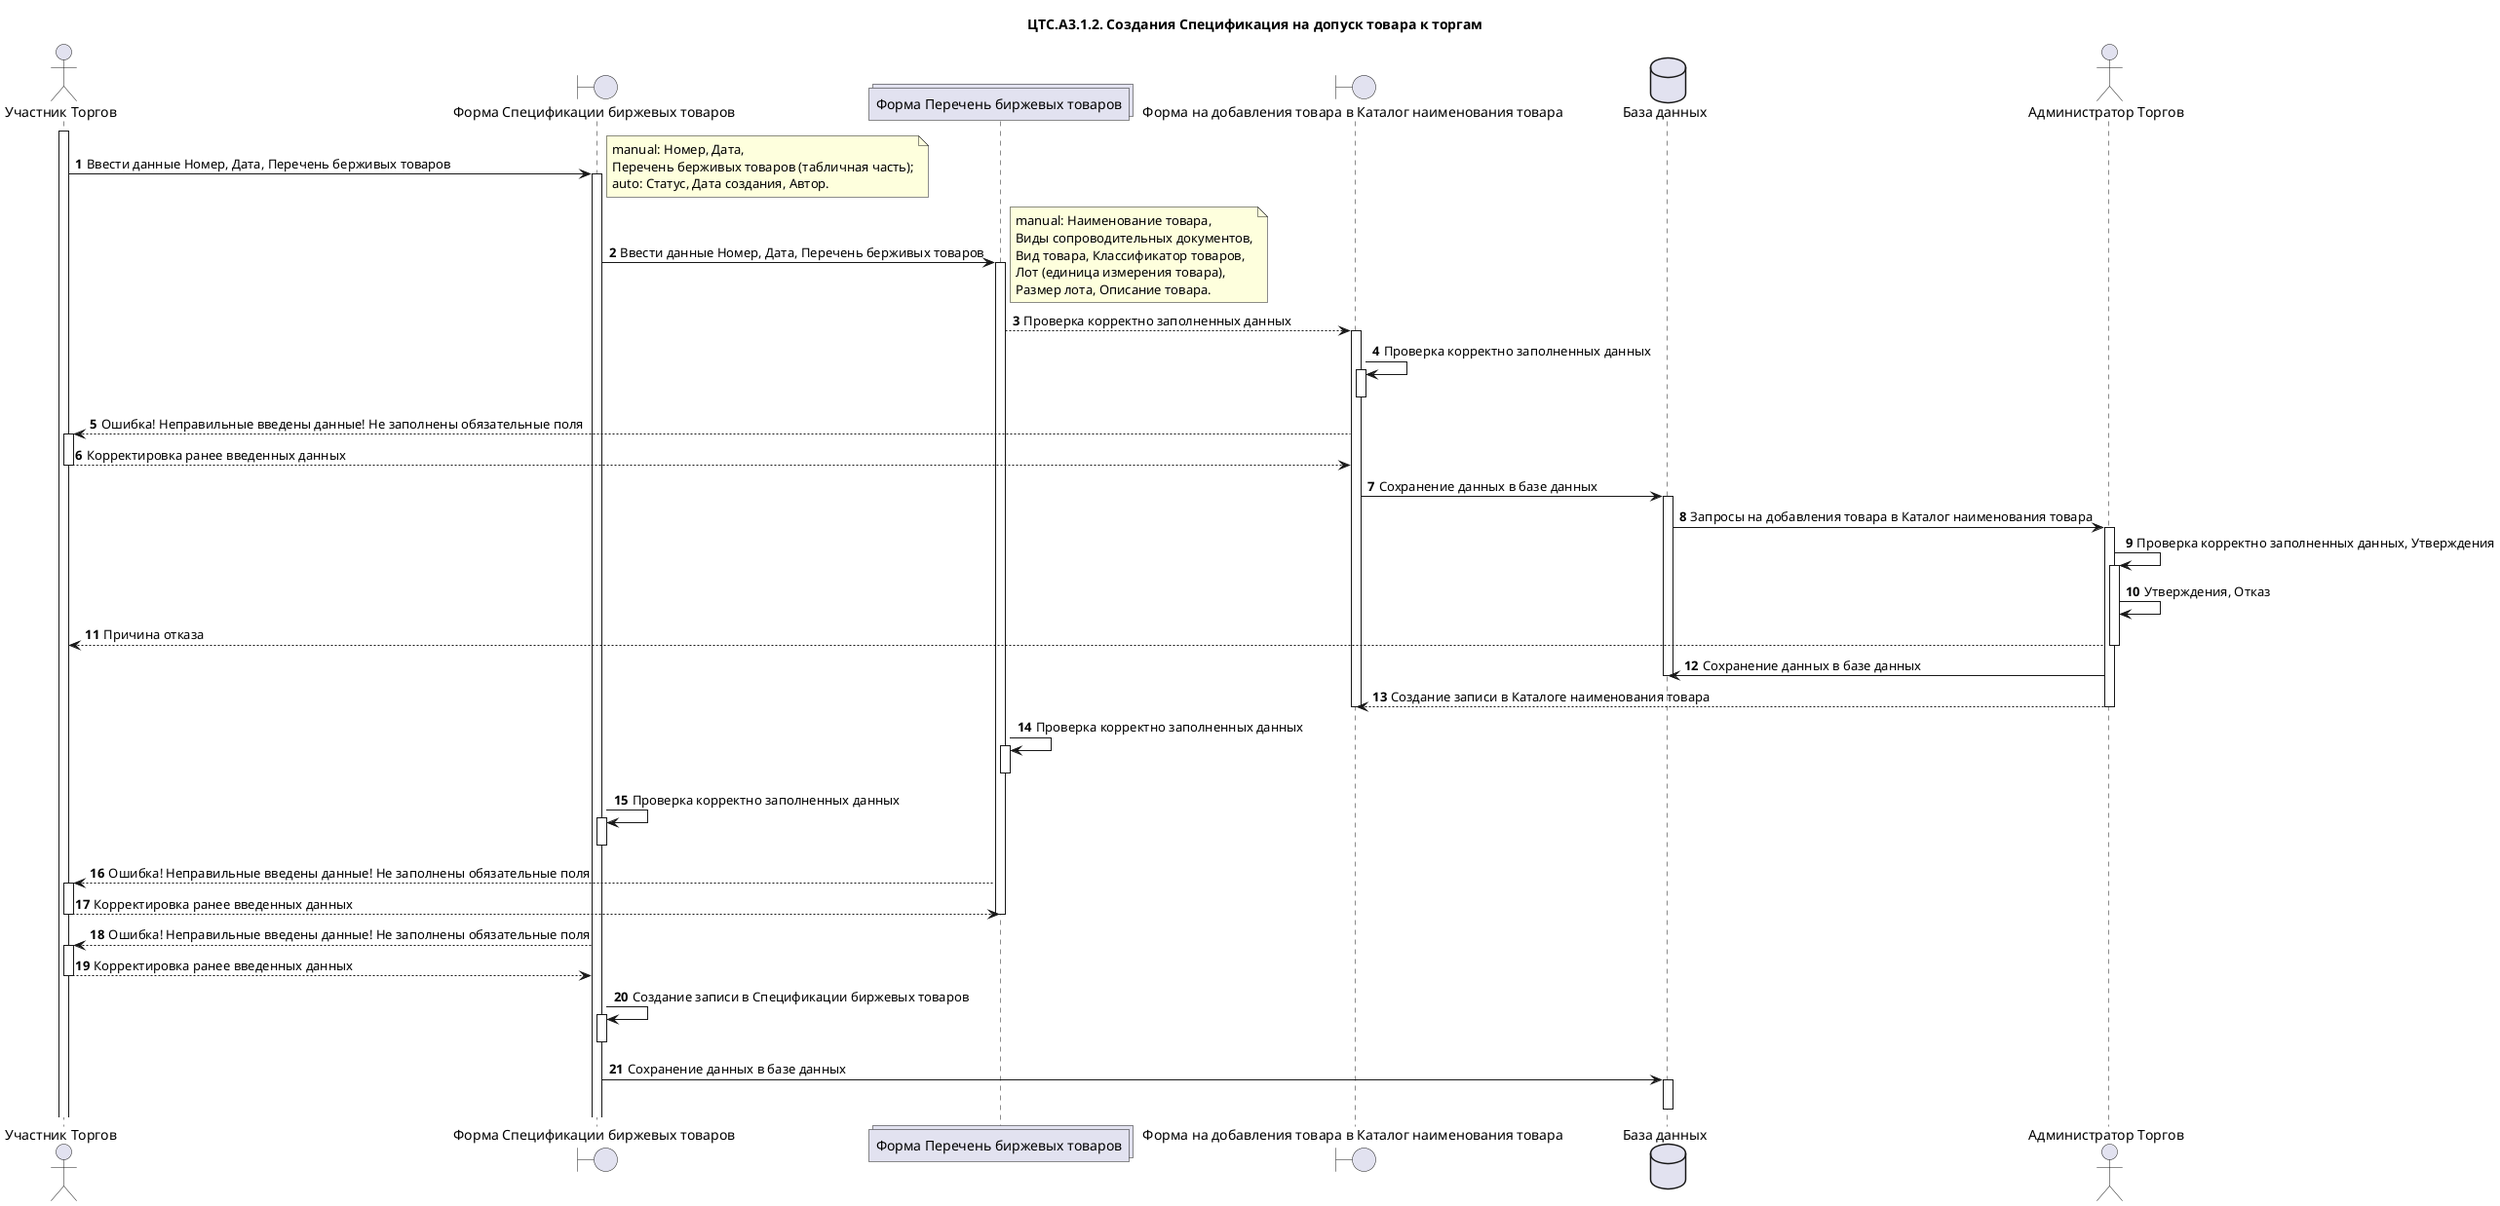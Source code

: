 /'v1 Схемы'/

' @startuml "Перечень биржевых товаров в спецификации"
' actor  "Участник торгов" as Foo0
' participant "Номер" as Foo1
' participant "Дата" as Foo2
' collections "Перечень берживых товаров" as Foo3
' participant "Сохранить" as Foo4
' participant "Наименование товара" as Foo6
' participant "Краткое название" as Foo7
' participant "Виды сопроводительных документов" as Foo8
' participant "Вид товара" as Foo13
' participant "Классификатор товаров" as Foo9
' participant "Лот единица измерения товара" as Foo10
' participant "Размер лота" as Foo11
' participant "Описание товара" as Foo12
' participant "Сохранить" as Foo13
' database "БД" as Foo5

' Foo0 -> Foo1: Выбрать товар из справочника
' Foo0 -> Foo2: Заполнение поля
' Foo0 -> Foo3: Заполнение табличной части

' group Перечень биржевых товаров в спецификации [Табличной части]
'     Foo0 -> Foo6 : Log attack end
'         group Новый товар [Запрос на добавление нового товара]
'             Foo0 -> Foo0: Товара нет в каталоге нименований товаров(Запрос на добавлнения нового товара)
'         end
'     Foo0 -> Foo7 : Заполнение поля
'     Foo0 --> Foo8 : Указать вид документа(Виды сопроводительных документов)
'     Foo0 -> Foo13 : Выбрать вид товара
'     Foo0 -> Foo9 : Указать класификатор
'     Foo0 -> Foo10 : Указать единица измерения товара
'     Foo0 --> Foo11 : Указать размер лота
'     Foo0 --> Foo12 : Добавить доп.описание товара
'     Foo13 -> Foo13: Записаь в Перечень биржевых товаров в спецификации
' end

' Foo0 <-- Foo3: Перечень биржевых товаров не заполнено
' Foo0 -> Foo4: Нажать Сохранить (Создать)
' Foo4 -> Foo5: Сохранения в БД
' @enduml

/'v2 Схема'/
@startuml "ЦТС.А3.1 Допуск товара к торгам"
/'Название файла будет: ЦТС.<Номер схемы БП>.<Номер этапа>.<Название этапа в схеме БП>'/
title "ЦТС.А3.1.2. Создания Спецификация на допуск товара к торгам"
actor "Участник Торгов" as User
boundary "Форма Спецификации биржевых товаров" as Specifications
collections "Форма Перечень биржевых товаров" as SpecificationCommodities
boundary "Форма на добавления товара в Каталог наименования товара" as CommoditiesNames
database "База данных" as Database
actor "Администратор Торгов" as User_CTS

autonumber
activate User
User -> Specifications: Ввести данные Номер, Дата, Перечень берживых товаров
note right
    manual: Номер, Дата,
    Перечень берживых товаров (табличная часть);
    auto: Статус, Дата создания, Автор.
end note
/'Форма Спецификации биржевых товаров'/
activate Specifications
Specifications -> SpecificationCommodities : Ввести данные Номер, Дата, Перечень берживых товаров
note right
    manual: Наименование товара, 
    Виды сопроводительных документов,
    Вид товара, Классификатор товаров, 
    Лот (единица измерения товара),
    Размер лота, Описание товара.
end note
/'Перечень биржевых товаров'/
activate SpecificationCommodities
SpecificationCommodities --> CommoditiesNames: Проверка корректно заполненных данных
    /'Форма на добавления товара в Каталог наименования товара'/
    activate CommoditiesNames
    /'Проверка корректно заполненных данных Каталог наименования товара->Участник Торгов'/
    CommoditiesNames -> CommoditiesNames: Проверка корректно заполненных данных
    activate CommoditiesNames
    deactivate CommoditiesNames
    CommoditiesNames --> User: Ошибка! Неправильные введены данные! Не заполнены обязательные поля
    activate User
    /'Ошибка и т.д. в Каталог наименования товара->Участник Торгов'/
    User-->CommoditiesNames: Корректировка ранее введенных данных
    deactivate User 
    CommoditiesNames->Database: Сохранение данных в базе данных
    activate Database
        Database->User_CTS: Запросы на добавления товара в Каталог наименования товара 
        /'Администратор Торгов'/
        activate User_CTS
        User_CTS->User_CTS: Проверка корректно заполненных данных, Утверждения 
        activate User_CTS
        User_CTS->User_CTS: Утверждения, Отказ
        User_CTS-->User: Причина отказа
        deactivate User_CTS
        User_CTS->Database: Сохранение данных в базе данных
        deactivate Database
        User_CTS-->CommoditiesNames: Cоздание записи в Каталоге наименования товара
        deactivate User_CTS
    deactivate CommoditiesNames
/'Ошибка и т.д. в Каталог наименования товара->Спецификации биржевых товаров'/
SpecificationCommodities -> SpecificationCommodities: Проверка корректно заполненных данных
activate SpecificationCommodities
deactivate SpecificationCommodities
/'Проверка корректно заполненных данных Спецификации биржевых товаров->Участник Торгов'/
Specifications -> Specifications: Проверка корректно заполненных данных
activate Specifications
deactivate Specifications
/'Ошибка и т.д. в Перечень биржевых товаров->Участник Торгов'/
SpecificationCommodities --> User: Ошибка! Неправильные введены данные! Не заполнены обязательные поля
activate User
/'Корректировка ранее введенных данных Участник Торгов->Спецификации биржевых товаров'/
User-->SpecificationCommodities: Корректировка ранее введенных данных
deactivate User
deactivate SpecificationCommodities
/'Ошибка и т.д. в Спецификации биржевых товаров->Участник Торгов'/
Specifications --> User: Ошибка! Неправильные введены данные! Не заполнены обязательные поля
activate User
/'Корректировка ранее введенных данных Участник Торгов->Спецификации биржевых товаров'/
User-->Specifications: Корректировка ранее введенных данных
deactivate User
/'Cоздание записи в Спецификации биржевых товаров'/
Specifications->Specifications: Cоздание записи в Спецификации биржевых товаров
activate Specifications
deactivate Specifications
/'Сохранение данных в базе данных'/
Specifications ->Database: Сохранение данных в базе данных
activate Database
deactivate Database
@enduml